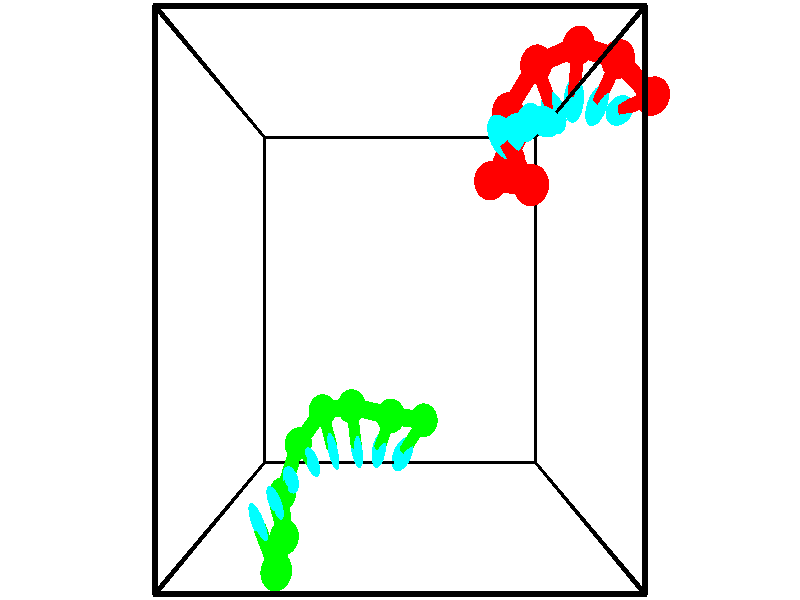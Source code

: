 // switches for output
#declare DRAW_BASES = 1; // possible values are 0, 1; only relevant for DNA ribbons
#declare DRAW_BASES_TYPE = 3; // possible values are 1, 2, 3; only relevant for DNA ribbons
#declare DRAW_FOG = 0; // set to 1 to enable fog

#include "colors.inc"

#include "transforms.inc"
background { rgb <1, 1, 1>}

#default {
   normal{
       ripples 0.25
       frequency 0.20
       turbulence 0.2
       lambda 5
   }
	finish {
		phong 0.1
		phong_size 40.
	}
}

// original window dimensions: 1024x640


// camera settings

camera {
	sky <-0, 1, 0>
	up <-0, 1, 0>
	right 1.6 * <1, 0, 0>
	location <2.5, 2.5, 11.1562>
	look_at <2.5, 2.5, 2.5>
	direction <0, 0, -8.6562>
	angle 67.0682
}


# declare cpy_camera_pos = <2.5, 2.5, 11.1562>;
# if (DRAW_FOG = 1)
fog {
	fog_type 2
	up vnormalize(cpy_camera_pos)
	color rgbt<1,1,1,0.3>
	distance 1e-5
	fog_alt 3e-3
	fog_offset 4
}
# end


// LIGHTS

# declare lum = 6;
global_settings {
	ambient_light rgb lum * <0.05, 0.05, 0.05>
	max_trace_level 15
}# declare cpy_direct_light_amount = 0.25;
light_source
{	1000 * <-1, -1, 1>,
	rgb lum * cpy_direct_light_amount
	parallel
}

light_source
{	1000 * <1, 1, -1>,
	rgb lum * cpy_direct_light_amount
	parallel
}

// strand 0

// nucleotide -1

// particle -1
sphere {
	<4.394481, 3.880989, 2.442963> 0.250000
	pigment { color rgbt <1,0,0,0> }
	no_shadow
}
cylinder {
	<4.158211, 4.202209, 2.474487>,  <4.016449, 4.394942, 2.493402>, 0.100000
	pigment { color rgbt <1,0,0,0> }
	no_shadow
}
cylinder {
	<4.158211, 4.202209, 2.474487>,  <4.394481, 3.880989, 2.442963>, 0.100000
	pigment { color rgbt <1,0,0,0> }
	no_shadow
}

// particle -1
sphere {
	<4.158211, 4.202209, 2.474487> 0.100000
	pigment { color rgbt <1,0,0,0> }
	no_shadow
}
sphere {
	0, 1
	scale<0.080000,0.200000,0.300000>
	matrix <0.490432, 0.434850, -0.755237,
		-0.640765, -0.407448, -0.650697,
		-0.590675, 0.803052, 0.078811,
		3.981008, 4.443125, 2.498131>
	pigment { color rgbt <0,1,1,0> }
	no_shadow
}
cylinder {
	<3.904317, 4.042993, 1.772687>,  <4.394481, 3.880989, 2.442963>, 0.130000
	pigment { color rgbt <1,0,0,0> }
	no_shadow
}

// nucleotide -1

// particle -1
sphere {
	<3.904317, 4.042993, 1.772687> 0.250000
	pigment { color rgbt <1,0,0,0> }
	no_shadow
}
cylinder {
	<4.052597, 4.324631, 2.014954>,  <4.141565, 4.493613, 2.160314>, 0.100000
	pigment { color rgbt <1,0,0,0> }
	no_shadow
}
cylinder {
	<4.052597, 4.324631, 2.014954>,  <3.904317, 4.042993, 1.772687>, 0.100000
	pigment { color rgbt <1,0,0,0> }
	no_shadow
}

// particle -1
sphere {
	<4.052597, 4.324631, 2.014954> 0.100000
	pigment { color rgbt <1,0,0,0> }
	no_shadow
}
sphere {
	0, 1
	scale<0.080000,0.200000,0.300000>
	matrix <0.453199, 0.432086, -0.779687,
		-0.810673, 0.563519, -0.158920,
		0.370701, 0.704094, 0.605667,
		4.163807, 4.535859, 2.196654>
	pigment { color rgbt <0,1,1,0> }
	no_shadow
}
cylinder {
	<4.279827, 4.390317, 1.338070>,  <3.904317, 4.042993, 1.772687>, 0.130000
	pigment { color rgbt <1,0,0,0> }
	no_shadow
}

// nucleotide -1

// particle -1
sphere {
	<4.279827, 4.390317, 1.338070> 0.250000
	pigment { color rgbt <1,0,0,0> }
	no_shadow
}
cylinder {
	<4.381958, 4.602814, 1.661201>,  <4.443237, 4.730312, 1.855081>, 0.100000
	pigment { color rgbt <1,0,0,0> }
	no_shadow
}
cylinder {
	<4.381958, 4.602814, 1.661201>,  <4.279827, 4.390317, 1.338070>, 0.100000
	pigment { color rgbt <1,0,0,0> }
	no_shadow
}

// particle -1
sphere {
	<4.381958, 4.602814, 1.661201> 0.100000
	pigment { color rgbt <1,0,0,0> }
	no_shadow
}
sphere {
	0, 1
	scale<0.080000,0.200000,0.300000>
	matrix <0.657998, 0.516709, -0.547768,
		-0.708411, 0.671411, -0.217626,
		0.255328, 0.531242, 0.807830,
		4.458557, 4.762187, 1.903550>
	pigment { color rgbt <0,1,1,0> }
	no_shadow
}
cylinder {
	<4.264238, 5.078071, 1.262367>,  <4.279827, 4.390317, 1.338070>, 0.130000
	pigment { color rgbt <1,0,0,0> }
	no_shadow
}

// nucleotide -1

// particle -1
sphere {
	<4.264238, 5.078071, 1.262367> 0.250000
	pigment { color rgbt <1,0,0,0> }
	no_shadow
}
cylinder {
	<4.548019, 4.937531, 1.506737>,  <4.718288, 4.853206, 1.653359>, 0.100000
	pigment { color rgbt <1,0,0,0> }
	no_shadow
}
cylinder {
	<4.548019, 4.937531, 1.506737>,  <4.264238, 5.078071, 1.262367>, 0.100000
	pigment { color rgbt <1,0,0,0> }
	no_shadow
}

// particle -1
sphere {
	<4.548019, 4.937531, 1.506737> 0.100000
	pigment { color rgbt <1,0,0,0> }
	no_shadow
}
sphere {
	0, 1
	scale<0.080000,0.200000,0.300000>
	matrix <0.704753, 0.354514, -0.614526,
		-0.000667, 0.866529, 0.499127,
		0.709452, -0.351351, 0.610925,
		4.760855, 4.832125, 1.690014>
	pigment { color rgbt <0,1,1,0> }
	no_shadow
}
cylinder {
	<4.675247, 5.639252, 1.509054>,  <4.264238, 5.078071, 1.262367>, 0.130000
	pigment { color rgbt <1,0,0,0> }
	no_shadow
}

// nucleotide -1

// particle -1
sphere {
	<4.675247, 5.639252, 1.509054> 0.250000
	pigment { color rgbt <1,0,0,0> }
	no_shadow
}
cylinder {
	<4.851372, 5.285492, 1.447136>,  <4.957047, 5.073236, 1.409985>, 0.100000
	pigment { color rgbt <1,0,0,0> }
	no_shadow
}
cylinder {
	<4.851372, 5.285492, 1.447136>,  <4.675247, 5.639252, 1.509054>, 0.100000
	pigment { color rgbt <1,0,0,0> }
	no_shadow
}

// particle -1
sphere {
	<4.851372, 5.285492, 1.447136> 0.100000
	pigment { color rgbt <1,0,0,0> }
	no_shadow
}
sphere {
	0, 1
	scale<0.080000,0.200000,0.300000>
	matrix <0.649244, 0.432715, -0.625492,
		0.620168, 0.174912, 0.764721,
		0.440312, -0.884400, -0.154795,
		4.983466, 5.020172, 1.400697>
	pigment { color rgbt <0,1,1,0> }
	no_shadow
}
cylinder {
	<5.333002, 5.866411, 1.562963>,  <4.675247, 5.639252, 1.509054>, 0.130000
	pigment { color rgbt <1,0,0,0> }
	no_shadow
}

// nucleotide -1

// particle -1
sphere {
	<5.333002, 5.866411, 1.562963> 0.250000
	pigment { color rgbt <1,0,0,0> }
	no_shadow
}
cylinder {
	<5.334854, 5.496521, 1.410721>,  <5.335966, 5.274587, 1.319375>, 0.100000
	pigment { color rgbt <1,0,0,0> }
	no_shadow
}
cylinder {
	<5.334854, 5.496521, 1.410721>,  <5.333002, 5.866411, 1.562963>, 0.100000
	pigment { color rgbt <1,0,0,0> }
	no_shadow
}

// particle -1
sphere {
	<5.334854, 5.496521, 1.410721> 0.100000
	pigment { color rgbt <1,0,0,0> }
	no_shadow
}
sphere {
	0, 1
	scale<0.080000,0.200000,0.300000>
	matrix <0.834212, 0.213453, -0.508457,
		0.551425, -0.315151, 0.772406,
		0.004632, -0.924726, -0.380606,
		5.336244, 5.219103, 1.296539>
	pigment { color rgbt <0,1,1,0> }
	no_shadow
}
cylinder {
	<5.954009, 5.677826, 1.593513>,  <5.333002, 5.866411, 1.562963>, 0.130000
	pigment { color rgbt <1,0,0,0> }
	no_shadow
}

// nucleotide -1

// particle -1
sphere {
	<5.954009, 5.677826, 1.593513> 0.250000
	pigment { color rgbt <1,0,0,0> }
	no_shadow
}
cylinder {
	<5.847801, 5.397873, 1.328285>,  <5.784077, 5.229901, 1.169148>, 0.100000
	pigment { color rgbt <1,0,0,0> }
	no_shadow
}
cylinder {
	<5.847801, 5.397873, 1.328285>,  <5.954009, 5.677826, 1.593513>, 0.100000
	pigment { color rgbt <1,0,0,0> }
	no_shadow
}

// particle -1
sphere {
	<5.847801, 5.397873, 1.328285> 0.100000
	pigment { color rgbt <1,0,0,0> }
	no_shadow
}
sphere {
	0, 1
	scale<0.080000,0.200000,0.300000>
	matrix <0.880292, 0.104481, -0.462785,
		0.393174, -0.706574, 0.588360,
		-0.265519, -0.699884, -0.663071,
		5.768146, 5.187908, 1.129364>
	pigment { color rgbt <0,1,1,0> }
	no_shadow
}
cylinder {
	<6.484104, 5.177230, 1.639060>,  <5.954009, 5.677826, 1.593513>, 0.130000
	pigment { color rgbt <1,0,0,0> }
	no_shadow
}

// nucleotide -1

// particle -1
sphere {
	<6.484104, 5.177230, 1.639060> 0.250000
	pigment { color rgbt <1,0,0,0> }
	no_shadow
}
cylinder {
	<6.315750, 5.164108, 1.276451>,  <6.214738, 5.156235, 1.058886>, 0.100000
	pigment { color rgbt <1,0,0,0> }
	no_shadow
}
cylinder {
	<6.315750, 5.164108, 1.276451>,  <6.484104, 5.177230, 1.639060>, 0.100000
	pigment { color rgbt <1,0,0,0> }
	no_shadow
}

// particle -1
sphere {
	<6.315750, 5.164108, 1.276451> 0.100000
	pigment { color rgbt <1,0,0,0> }
	no_shadow
}
sphere {
	0, 1
	scale<0.080000,0.200000,0.300000>
	matrix <0.888911, 0.184285, -0.419377,
		0.180812, -0.982325, -0.048411,
		-0.420886, -0.032795, -0.906520,
		6.189485, 5.154267, 1.004495>
	pigment { color rgbt <0,1,1,0> }
	no_shadow
}
// strand 1

// nucleotide -1

// particle -1
sphere {
	<2.931079, 0.686162, 0.223579> 0.250000
	pigment { color rgbt <0,1,0,0> }
	no_shadow
}
cylinder {
	<2.710308, 0.370377, 0.116158>,  <2.577845, 0.180905, 0.051705>, 0.100000
	pigment { color rgbt <0,1,0,0> }
	no_shadow
}
cylinder {
	<2.710308, 0.370377, 0.116158>,  <2.931079, 0.686162, 0.223579>, 0.100000
	pigment { color rgbt <0,1,0,0> }
	no_shadow
}

// particle -1
sphere {
	<2.710308, 0.370377, 0.116158> 0.100000
	pigment { color rgbt <0,1,0,0> }
	no_shadow
}
sphere {
	0, 1
	scale<0.080000,0.200000,0.300000>
	matrix <-0.689800, 0.251275, 0.678997,
		-0.468564, 0.560006, -0.683258,
		-0.551928, -0.789465, -0.268553,
		2.544730, 0.133537, 0.035591>
	pigment { color rgbt <0,1,1,0> }
	no_shadow
}
cylinder {
	<2.337156, 0.812864, 0.610545>,  <2.931079, 0.686162, 0.223579>, 0.130000
	pigment { color rgbt <0,1,0,0> }
	no_shadow
}

// nucleotide -1

// particle -1
sphere {
	<2.337156, 0.812864, 0.610545> 0.250000
	pigment { color rgbt <0,1,0,0> }
	no_shadow
}
cylinder {
	<2.211102, 0.484421, 0.420189>,  <2.135469, 0.287355, 0.305975>, 0.100000
	pigment { color rgbt <0,1,0,0> }
	no_shadow
}
cylinder {
	<2.211102, 0.484421, 0.420189>,  <2.337156, 0.812864, 0.610545>, 0.100000
	pigment { color rgbt <0,1,0,0> }
	no_shadow
}

// particle -1
sphere {
	<2.211102, 0.484421, 0.420189> 0.100000
	pigment { color rgbt <0,1,0,0> }
	no_shadow
}
sphere {
	0, 1
	scale<0.080000,0.200000,0.300000>
	matrix <-0.889592, 0.080880, 0.449538,
		-0.330628, 0.565015, -0.755939,
		-0.315136, -0.821107, -0.475891,
		2.116561, 0.238089, 0.277421>
	pigment { color rgbt <0,1,1,0> }
	no_shadow
}
cylinder {
	<1.640350, 0.928240, 0.449762>,  <2.337156, 0.812864, 0.610545>, 0.130000
	pigment { color rgbt <0,1,0,0> }
	no_shadow
}

// nucleotide -1

// particle -1
sphere {
	<1.640350, 0.928240, 0.449762> 0.250000
	pigment { color rgbt <0,1,0,0> }
	no_shadow
}
cylinder {
	<1.684795, 0.544861, 0.344666>,  <1.711463, 0.314834, 0.281607>, 0.100000
	pigment { color rgbt <0,1,0,0> }
	no_shadow
}
cylinder {
	<1.684795, 0.544861, 0.344666>,  <1.640350, 0.928240, 0.449762>, 0.100000
	pigment { color rgbt <0,1,0,0> }
	no_shadow
}

// particle -1
sphere {
	<1.684795, 0.544861, 0.344666> 0.100000
	pigment { color rgbt <0,1,0,0> }
	no_shadow
}
sphere {
	0, 1
	scale<0.080000,0.200000,0.300000>
	matrix <-0.883002, -0.216528, 0.416441,
		-0.456028, 0.185730, -0.870370,
		0.111114, -0.958447, -0.262742,
		1.718130, 0.257327, 0.265843>
	pigment { color rgbt <0,1,1,0> }
	no_shadow
}
cylinder {
	<1.067827, 0.799275, 0.011529>,  <1.640350, 0.928240, 0.449762>, 0.130000
	pigment { color rgbt <0,1,0,0> }
	no_shadow
}

// nucleotide -1

// particle -1
sphere {
	<1.067827, 0.799275, 0.011529> 0.250000
	pigment { color rgbt <0,1,0,0> }
	no_shadow
}
cylinder {
	<1.202316, 0.488297, 0.224144>,  <1.283010, 0.301710, 0.351713>, 0.100000
	pigment { color rgbt <0,1,0,0> }
	no_shadow
}
cylinder {
	<1.202316, 0.488297, 0.224144>,  <1.067827, 0.799275, 0.011529>, 0.100000
	pigment { color rgbt <0,1,0,0> }
	no_shadow
}

// particle -1
sphere {
	<1.202316, 0.488297, 0.224144> 0.100000
	pigment { color rgbt <0,1,0,0> }
	no_shadow
}
sphere {
	0, 1
	scale<0.080000,0.200000,0.300000>
	matrix <-0.935966, -0.213209, 0.280194,
		-0.104506, -0.591710, -0.799348,
		0.336222, -0.777445, 0.531539,
		1.303183, 0.255063, 0.383605>
	pigment { color rgbt <0,1,1,0> }
	no_shadow
}
cylinder {
	<0.601515, 0.265697, -0.112928>,  <1.067827, 0.799275, 0.011529>, 0.130000
	pigment { color rgbt <0,1,0,0> }
	no_shadow
}

// nucleotide -1

// particle -1
sphere {
	<0.601515, 0.265697, -0.112928> 0.250000
	pigment { color rgbt <0,1,0,0> }
	no_shadow
}
cylinder {
	<0.798302, 0.177490, 0.223961>,  <0.916374, 0.124566, 0.426094>, 0.100000
	pigment { color rgbt <0,1,0,0> }
	no_shadow
}
cylinder {
	<0.798302, 0.177490, 0.223961>,  <0.601515, 0.265697, -0.112928>, 0.100000
	pigment { color rgbt <0,1,0,0> }
	no_shadow
}

// particle -1
sphere {
	<0.798302, 0.177490, 0.223961> 0.100000
	pigment { color rgbt <0,1,0,0> }
	no_shadow
}
sphere {
	0, 1
	scale<0.080000,0.200000,0.300000>
	matrix <-0.868273, -0.195156, 0.456087,
		0.063791, -0.955661, -0.287478,
		0.491967, -0.220515, 0.842224,
		0.945892, 0.111335, 0.476628>
	pigment { color rgbt <0,1,1,0> }
	no_shadow
}
cylinder {
	<0.348387, -0.454542, 0.127475>,  <0.601515, 0.265697, -0.112928>, 0.130000
	pigment { color rgbt <0,1,0,0> }
	no_shadow
}

// nucleotide -1

// particle -1
sphere {
	<0.348387, -0.454542, 0.127475> 0.250000
	pigment { color rgbt <0,1,0,0> }
	no_shadow
}
cylinder {
	<0.493057, -0.254135, 0.441971>,  <0.579859, -0.133891, 0.630669>, 0.100000
	pigment { color rgbt <0,1,0,0> }
	no_shadow
}
cylinder {
	<0.493057, -0.254135, 0.441971>,  <0.348387, -0.454542, 0.127475>, 0.100000
	pigment { color rgbt <0,1,0,0> }
	no_shadow
}

// particle -1
sphere {
	<0.493057, -0.254135, 0.441971> 0.100000
	pigment { color rgbt <0,1,0,0> }
	no_shadow
}
sphere {
	0, 1
	scale<0.080000,0.200000,0.300000>
	matrix <-0.742964, -0.354563, 0.567706,
		0.563201, -0.789473, 0.244001,
		0.361675, 0.501017, 0.786240,
		0.601560, -0.103830, 0.677843>
	pigment { color rgbt <0,1,1,0> }
	no_shadow
}
cylinder {
	<0.485199, -0.939882, 0.648089>,  <0.348387, -0.454542, 0.127475>, 0.130000
	pigment { color rgbt <0,1,0,0> }
	no_shadow
}

// nucleotide -1

// particle -1
sphere {
	<0.485199, -0.939882, 0.648089> 0.250000
	pigment { color rgbt <0,1,0,0> }
	no_shadow
}
cylinder {
	<0.436348, -0.599991, 0.853241>,  <0.407038, -0.396056, 0.976332>, 0.100000
	pigment { color rgbt <0,1,0,0> }
	no_shadow
}
cylinder {
	<0.436348, -0.599991, 0.853241>,  <0.485199, -0.939882, 0.648089>, 0.100000
	pigment { color rgbt <0,1,0,0> }
	no_shadow
}

// particle -1
sphere {
	<0.436348, -0.599991, 0.853241> 0.100000
	pigment { color rgbt <0,1,0,0> }
	no_shadow
}
sphere {
	0, 1
	scale<0.080000,0.200000,0.300000>
	matrix <-0.710155, -0.435814, 0.552943,
		0.693372, -0.296696, 0.656663,
		-0.122127, 0.849728, 0.512881,
		0.399710, -0.345072, 1.007105>
	pigment { color rgbt <0,1,1,0> }
	no_shadow
}
cylinder {
	<0.508243, -1.142153, 1.435758>,  <0.485199, -0.939882, 0.648089>, 0.130000
	pigment { color rgbt <0,1,0,0> }
	no_shadow
}

// nucleotide -1

// particle -1
sphere {
	<0.508243, -1.142153, 1.435758> 0.250000
	pigment { color rgbt <0,1,0,0> }
	no_shadow
}
cylinder {
	<0.336418, -0.781357, 1.418365>,  <0.233323, -0.564879, 1.407930>, 0.100000
	pigment { color rgbt <0,1,0,0> }
	no_shadow
}
cylinder {
	<0.336418, -0.781357, 1.418365>,  <0.508243, -1.142153, 1.435758>, 0.100000
	pigment { color rgbt <0,1,0,0> }
	no_shadow
}

// particle -1
sphere {
	<0.336418, -0.781357, 1.418365> 0.100000
	pigment { color rgbt <0,1,0,0> }
	no_shadow
}
sphere {
	0, 1
	scale<0.080000,0.200000,0.300000>
	matrix <-0.753627, -0.331546, 0.567559,
		0.497517, 0.276570, 0.822184,
		-0.429562, 0.901990, -0.043481,
		0.207550, -0.510760, 1.405321>
	pigment { color rgbt <0,1,1,0> }
	no_shadow
}
// box output
cylinder {
	<0.000000, 0.000000, 0.000000>,  <5.000000, 0.000000, 0.000000>, 0.025000
	pigment { color rgbt <0,0,0,0> }
	no_shadow
}
cylinder {
	<0.000000, 0.000000, 0.000000>,  <0.000000, 5.000000, 0.000000>, 0.025000
	pigment { color rgbt <0,0,0,0> }
	no_shadow
}
cylinder {
	<0.000000, 0.000000, 0.000000>,  <0.000000, 0.000000, 5.000000>, 0.025000
	pigment { color rgbt <0,0,0,0> }
	no_shadow
}
cylinder {
	<5.000000, 5.000000, 5.000000>,  <0.000000, 5.000000, 5.000000>, 0.025000
	pigment { color rgbt <0,0,0,0> }
	no_shadow
}
cylinder {
	<5.000000, 5.000000, 5.000000>,  <5.000000, 0.000000, 5.000000>, 0.025000
	pigment { color rgbt <0,0,0,0> }
	no_shadow
}
cylinder {
	<5.000000, 5.000000, 5.000000>,  <5.000000, 5.000000, 0.000000>, 0.025000
	pigment { color rgbt <0,0,0,0> }
	no_shadow
}
cylinder {
	<0.000000, 0.000000, 5.000000>,  <0.000000, 5.000000, 5.000000>, 0.025000
	pigment { color rgbt <0,0,0,0> }
	no_shadow
}
cylinder {
	<0.000000, 0.000000, 5.000000>,  <5.000000, 0.000000, 5.000000>, 0.025000
	pigment { color rgbt <0,0,0,0> }
	no_shadow
}
cylinder {
	<5.000000, 5.000000, 0.000000>,  <0.000000, 5.000000, 0.000000>, 0.025000
	pigment { color rgbt <0,0,0,0> }
	no_shadow
}
cylinder {
	<5.000000, 5.000000, 0.000000>,  <5.000000, 0.000000, 0.000000>, 0.025000
	pigment { color rgbt <0,0,0,0> }
	no_shadow
}
cylinder {
	<5.000000, 0.000000, 5.000000>,  <5.000000, 0.000000, 0.000000>, 0.025000
	pigment { color rgbt <0,0,0,0> }
	no_shadow
}
cylinder {
	<0.000000, 5.000000, 0.000000>,  <0.000000, 5.000000, 5.000000>, 0.025000
	pigment { color rgbt <0,0,0,0> }
	no_shadow
}
// end of box output
